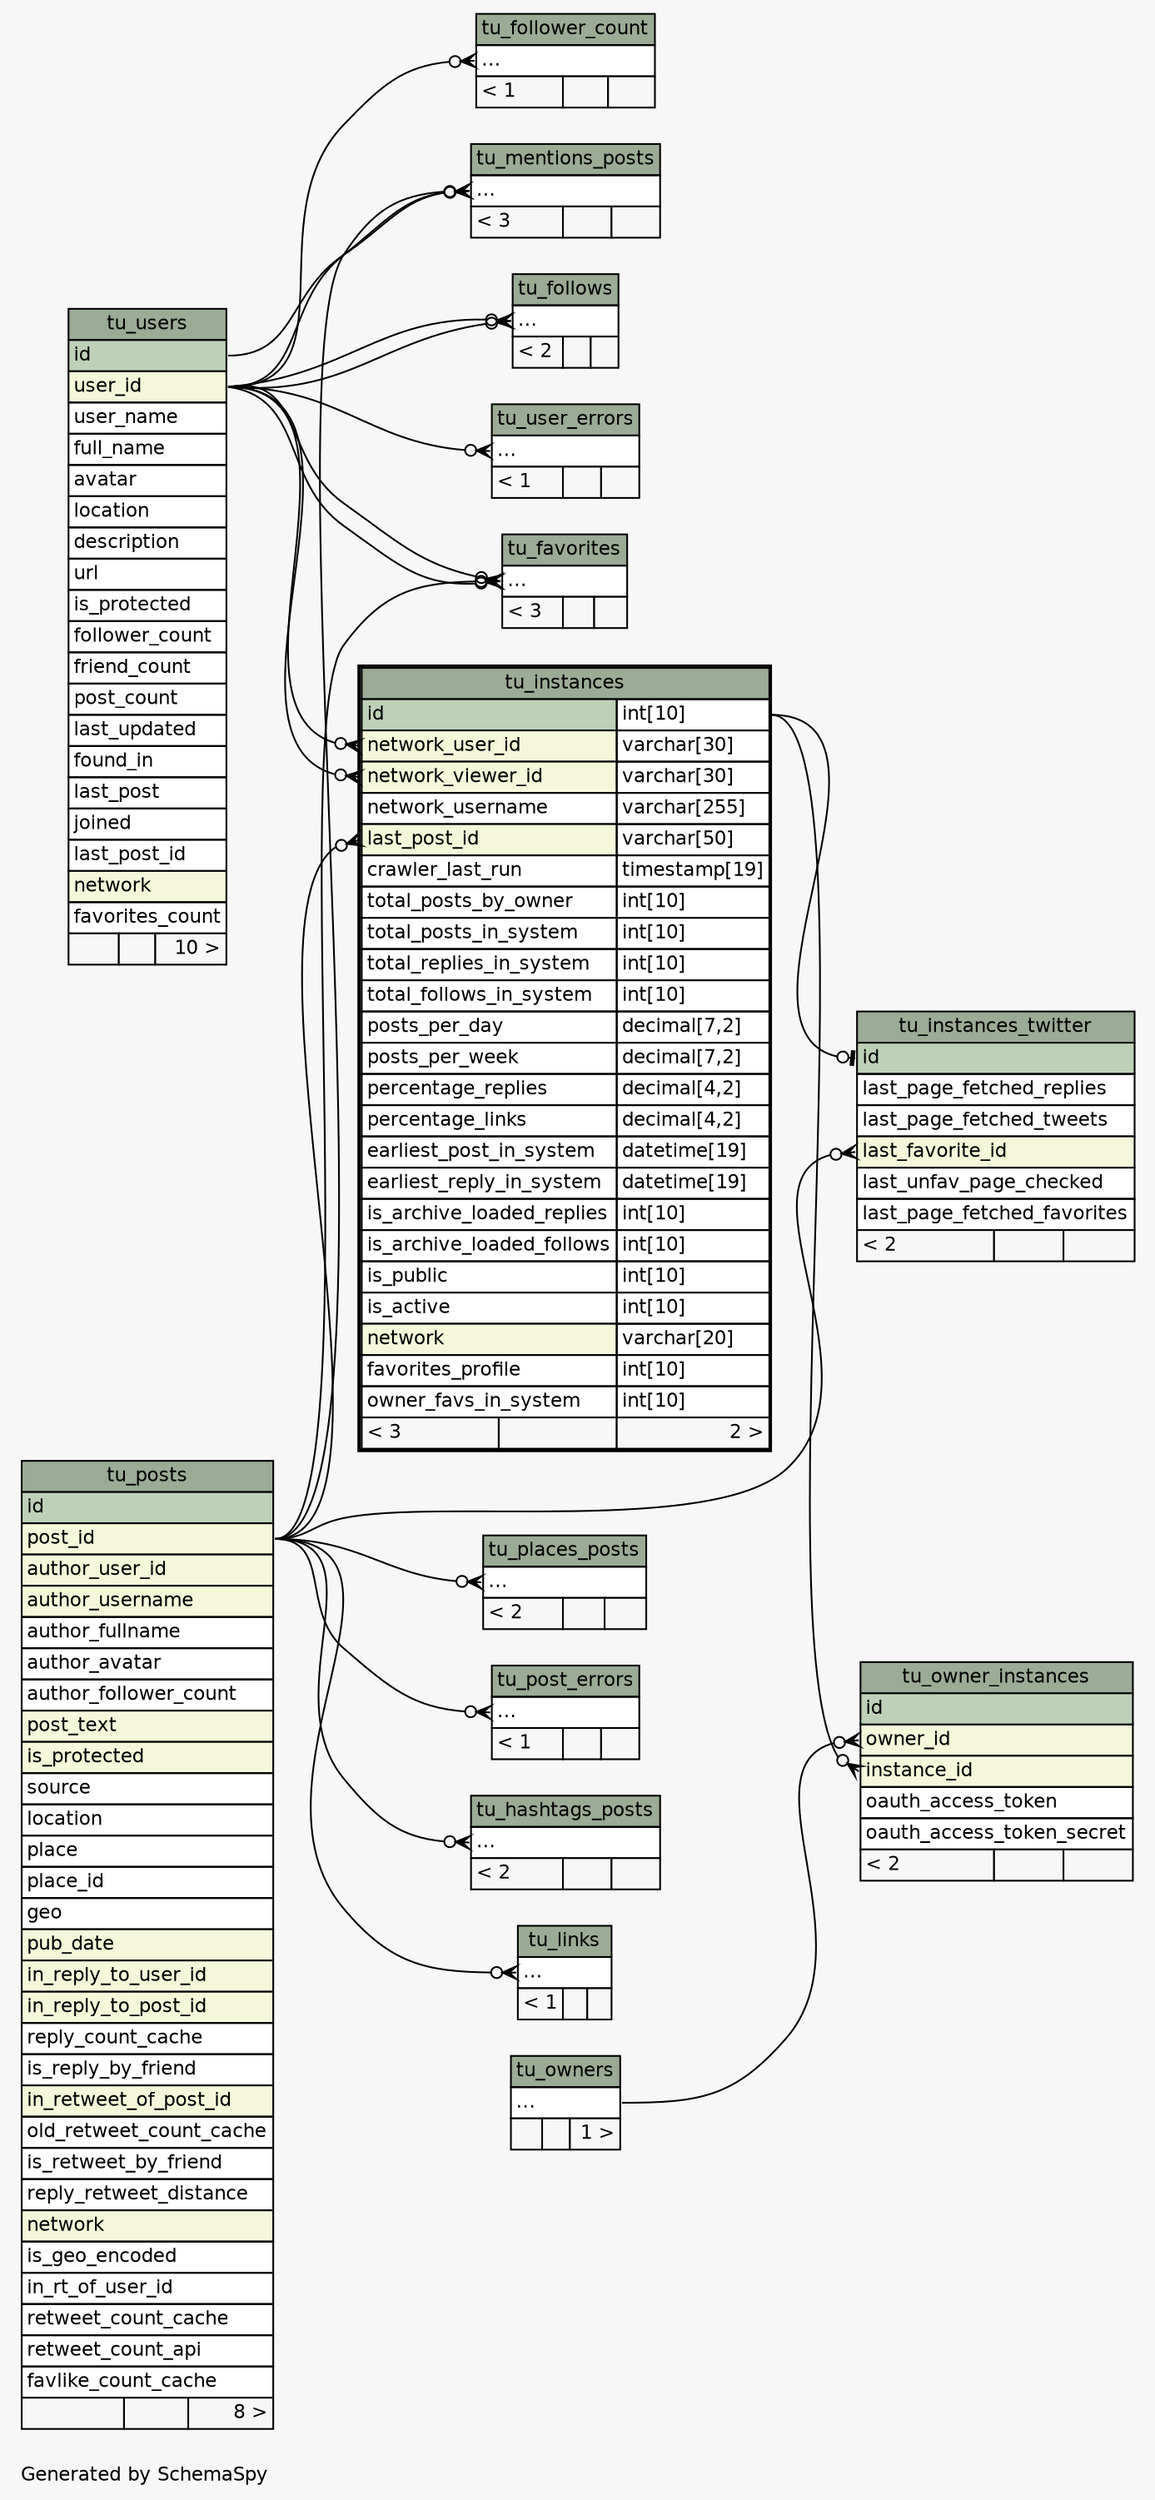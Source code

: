// dot 2.26.3 on Linux 3.0.0-1-amd64
// SchemaSpy rev 590
digraph "twoDegreesRelationshipsDiagram" {
  graph [
    rankdir="RL"
    bgcolor="#f7f7f7"
    label="\nGenerated by SchemaSpy"
    labeljust="l"
    nodesep="0.18"
    ranksep="0.46"
    fontname="Helvetica"
    fontsize="11"
  ];
  node [
    fontname="Helvetica"
    fontsize="11"
    shape="plaintext"
  ];
  edge [
    arrowsize="0.8"
  ];
  "tu_favorites":"elipses":w -> "tu_users":"user_id":e [arrowhead=none dir=back arrowtail=crowodot];
  "tu_favorites":"elipses":w -> "tu_users":"user_id":e [arrowhead=none dir=back arrowtail=crowodot];
  "tu_favorites":"elipses":w -> "tu_posts":"post_id":e [arrowhead=none dir=back arrowtail=crowodot];
  "tu_follower_count":"elipses":w -> "tu_users":"user_id":e [arrowhead=none dir=back arrowtail=crowodot];
  "tu_follows":"elipses":w -> "tu_users":"user_id":e [arrowhead=none dir=back arrowtail=crowodot];
  "tu_follows":"elipses":w -> "tu_users":"user_id":e [arrowhead=none dir=back arrowtail=crowodot];
  "tu_hashtags_posts":"elipses":w -> "tu_posts":"post_id":e [arrowhead=none dir=back arrowtail=crowodot];
  "tu_instances":"last_post_id":w -> "tu_posts":"post_id":e [arrowhead=none dir=back arrowtail=crowodot];
  "tu_instances":"network_user_id":w -> "tu_users":"user_id":e [arrowhead=none dir=back arrowtail=crowodot];
  "tu_instances":"network_viewer_id":w -> "tu_users":"user_id":e [arrowhead=none dir=back arrowtail=crowodot];
  "tu_instances_twitter":"id":w -> "tu_instances":"id.type":e [arrowhead=none dir=back arrowtail=teeodot];
  "tu_instances_twitter":"last_favorite_id":w -> "tu_posts":"post_id":e [arrowhead=none dir=back arrowtail=crowodot];
  "tu_links":"elipses":w -> "tu_posts":"post_id":e [arrowhead=none dir=back arrowtail=crowodot];
  "tu_mentions_posts":"elipses":w -> "tu_users":"user_id":e [arrowhead=none dir=back arrowtail=crowodot];
  "tu_mentions_posts":"elipses":w -> "tu_users":"id":e [arrowhead=none dir=back arrowtail=crowodot];
  "tu_mentions_posts":"elipses":w -> "tu_posts":"post_id":e [arrowhead=none dir=back arrowtail=crowodot];
  "tu_owner_instances":"instance_id":w -> "tu_instances":"id.type":e [arrowhead=none dir=back arrowtail=crowodot];
  "tu_owner_instances":"owner_id":w -> "tu_owners":"elipses":e [arrowhead=none dir=back arrowtail=crowodot];
  "tu_places_posts":"elipses":w -> "tu_posts":"post_id":e [arrowhead=none dir=back arrowtail=crowodot];
  "tu_post_errors":"elipses":w -> "tu_posts":"post_id":e [arrowhead=none dir=back arrowtail=crowodot];
  "tu_user_errors":"elipses":w -> "tu_users":"user_id":e [arrowhead=none dir=back arrowtail=crowodot];
  "tu_favorites" [
    label=<
    <TABLE BORDER="0" CELLBORDER="1" CELLSPACING="0" BGCOLOR="#ffffff">
      <TR><TD COLSPAN="3" BGCOLOR="#9bab96" ALIGN="CENTER">tu_favorites</TD></TR>
      <TR><TD PORT="elipses" COLSPAN="3" ALIGN="LEFT">...</TD></TR>
      <TR><TD ALIGN="LEFT" BGCOLOR="#f7f7f7">&lt; 3</TD><TD ALIGN="RIGHT" BGCOLOR="#f7f7f7">  </TD><TD ALIGN="RIGHT" BGCOLOR="#f7f7f7">  </TD></TR>
    </TABLE>>
    URL="tu_favorites.html"
    tooltip="tu_favorites"
  ];
  "tu_follower_count" [
    label=<
    <TABLE BORDER="0" CELLBORDER="1" CELLSPACING="0" BGCOLOR="#ffffff">
      <TR><TD COLSPAN="3" BGCOLOR="#9bab96" ALIGN="CENTER">tu_follower_count</TD></TR>
      <TR><TD PORT="elipses" COLSPAN="3" ALIGN="LEFT">...</TD></TR>
      <TR><TD ALIGN="LEFT" BGCOLOR="#f7f7f7">&lt; 1</TD><TD ALIGN="RIGHT" BGCOLOR="#f7f7f7">  </TD><TD ALIGN="RIGHT" BGCOLOR="#f7f7f7">  </TD></TR>
    </TABLE>>
    URL="tu_follower_count.html"
    tooltip="tu_follower_count"
  ];
  "tu_follows" [
    label=<
    <TABLE BORDER="0" CELLBORDER="1" CELLSPACING="0" BGCOLOR="#ffffff">
      <TR><TD COLSPAN="3" BGCOLOR="#9bab96" ALIGN="CENTER">tu_follows</TD></TR>
      <TR><TD PORT="elipses" COLSPAN="3" ALIGN="LEFT">...</TD></TR>
      <TR><TD ALIGN="LEFT" BGCOLOR="#f7f7f7">&lt; 2</TD><TD ALIGN="RIGHT" BGCOLOR="#f7f7f7">  </TD><TD ALIGN="RIGHT" BGCOLOR="#f7f7f7">  </TD></TR>
    </TABLE>>
    URL="tu_follows.html"
    tooltip="tu_follows"
  ];
  "tu_hashtags_posts" [
    label=<
    <TABLE BORDER="0" CELLBORDER="1" CELLSPACING="0" BGCOLOR="#ffffff">
      <TR><TD COLSPAN="3" BGCOLOR="#9bab96" ALIGN="CENTER">tu_hashtags_posts</TD></TR>
      <TR><TD PORT="elipses" COLSPAN="3" ALIGN="LEFT">...</TD></TR>
      <TR><TD ALIGN="LEFT" BGCOLOR="#f7f7f7">&lt; 2</TD><TD ALIGN="RIGHT" BGCOLOR="#f7f7f7">  </TD><TD ALIGN="RIGHT" BGCOLOR="#f7f7f7">  </TD></TR>
    </TABLE>>
    URL="tu_hashtags_posts.html"
    tooltip="tu_hashtags_posts"
  ];
  "tu_instances" [
    label=<
    <TABLE BORDER="2" CELLBORDER="1" CELLSPACING="0" BGCOLOR="#ffffff">
      <TR><TD COLSPAN="3" BGCOLOR="#9bab96" ALIGN="CENTER">tu_instances</TD></TR>
      <TR><TD PORT="id" COLSPAN="2" BGCOLOR="#bed1b8" ALIGN="LEFT">id</TD><TD PORT="id.type" ALIGN="LEFT">int[10]</TD></TR>
      <TR><TD PORT="network_user_id" COLSPAN="2" BGCOLOR="#f4f7da" ALIGN="LEFT">network_user_id</TD><TD PORT="network_user_id.type" ALIGN="LEFT">varchar[30]</TD></TR>
      <TR><TD PORT="network_viewer_id" COLSPAN="2" BGCOLOR="#f4f7da" ALIGN="LEFT">network_viewer_id</TD><TD PORT="network_viewer_id.type" ALIGN="LEFT">varchar[30]</TD></TR>
      <TR><TD PORT="network_username" COLSPAN="2" ALIGN="LEFT">network_username</TD><TD PORT="network_username.type" ALIGN="LEFT">varchar[255]</TD></TR>
      <TR><TD PORT="last_post_id" COLSPAN="2" BGCOLOR="#f4f7da" ALIGN="LEFT">last_post_id</TD><TD PORT="last_post_id.type" ALIGN="LEFT">varchar[50]</TD></TR>
      <TR><TD PORT="crawler_last_run" COLSPAN="2" ALIGN="LEFT">crawler_last_run</TD><TD PORT="crawler_last_run.type" ALIGN="LEFT">timestamp[19]</TD></TR>
      <TR><TD PORT="total_posts_by_owner" COLSPAN="2" ALIGN="LEFT">total_posts_by_owner</TD><TD PORT="total_posts_by_owner.type" ALIGN="LEFT">int[10]</TD></TR>
      <TR><TD PORT="total_posts_in_system" COLSPAN="2" ALIGN="LEFT">total_posts_in_system</TD><TD PORT="total_posts_in_system.type" ALIGN="LEFT">int[10]</TD></TR>
      <TR><TD PORT="total_replies_in_system" COLSPAN="2" ALIGN="LEFT">total_replies_in_system</TD><TD PORT="total_replies_in_system.type" ALIGN="LEFT">int[10]</TD></TR>
      <TR><TD PORT="total_follows_in_system" COLSPAN="2" ALIGN="LEFT">total_follows_in_system</TD><TD PORT="total_follows_in_system.type" ALIGN="LEFT">int[10]</TD></TR>
      <TR><TD PORT="posts_per_day" COLSPAN="2" ALIGN="LEFT">posts_per_day</TD><TD PORT="posts_per_day.type" ALIGN="LEFT">decimal[7,2]</TD></TR>
      <TR><TD PORT="posts_per_week" COLSPAN="2" ALIGN="LEFT">posts_per_week</TD><TD PORT="posts_per_week.type" ALIGN="LEFT">decimal[7,2]</TD></TR>
      <TR><TD PORT="percentage_replies" COLSPAN="2" ALIGN="LEFT">percentage_replies</TD><TD PORT="percentage_replies.type" ALIGN="LEFT">decimal[4,2]</TD></TR>
      <TR><TD PORT="percentage_links" COLSPAN="2" ALIGN="LEFT">percentage_links</TD><TD PORT="percentage_links.type" ALIGN="LEFT">decimal[4,2]</TD></TR>
      <TR><TD PORT="earliest_post_in_system" COLSPAN="2" ALIGN="LEFT">earliest_post_in_system</TD><TD PORT="earliest_post_in_system.type" ALIGN="LEFT">datetime[19]</TD></TR>
      <TR><TD PORT="earliest_reply_in_system" COLSPAN="2" ALIGN="LEFT">earliest_reply_in_system</TD><TD PORT="earliest_reply_in_system.type" ALIGN="LEFT">datetime[19]</TD></TR>
      <TR><TD PORT="is_archive_loaded_replies" COLSPAN="2" ALIGN="LEFT">is_archive_loaded_replies</TD><TD PORT="is_archive_loaded_replies.type" ALIGN="LEFT">int[10]</TD></TR>
      <TR><TD PORT="is_archive_loaded_follows" COLSPAN="2" ALIGN="LEFT">is_archive_loaded_follows</TD><TD PORT="is_archive_loaded_follows.type" ALIGN="LEFT">int[10]</TD></TR>
      <TR><TD PORT="is_public" COLSPAN="2" ALIGN="LEFT">is_public</TD><TD PORT="is_public.type" ALIGN="LEFT">int[10]</TD></TR>
      <TR><TD PORT="is_active" COLSPAN="2" ALIGN="LEFT">is_active</TD><TD PORT="is_active.type" ALIGN="LEFT">int[10]</TD></TR>
      <TR><TD PORT="network" COLSPAN="2" BGCOLOR="#f4f7da" ALIGN="LEFT">network</TD><TD PORT="network.type" ALIGN="LEFT">varchar[20]</TD></TR>
      <TR><TD PORT="favorites_profile" COLSPAN="2" ALIGN="LEFT">favorites_profile</TD><TD PORT="favorites_profile.type" ALIGN="LEFT">int[10]</TD></TR>
      <TR><TD PORT="owner_favs_in_system" COLSPAN="2" ALIGN="LEFT">owner_favs_in_system</TD><TD PORT="owner_favs_in_system.type" ALIGN="LEFT">int[10]</TD></TR>
      <TR><TD ALIGN="LEFT" BGCOLOR="#f7f7f7">&lt; 3</TD><TD ALIGN="RIGHT" BGCOLOR="#f7f7f7">  </TD><TD ALIGN="RIGHT" BGCOLOR="#f7f7f7">2 &gt;</TD></TR>
    </TABLE>>
    URL="tu_instances.html"
    tooltip="tu_instances"
  ];
  "tu_instances_twitter" [
    label=<
    <TABLE BORDER="0" CELLBORDER="1" CELLSPACING="0" BGCOLOR="#ffffff">
      <TR><TD COLSPAN="3" BGCOLOR="#9bab96" ALIGN="CENTER">tu_instances_twitter</TD></TR>
      <TR><TD PORT="id" COLSPAN="3" BGCOLOR="#bed1b8" ALIGN="LEFT">id</TD></TR>
      <TR><TD PORT="last_page_fetched_replies" COLSPAN="3" ALIGN="LEFT">last_page_fetched_replies</TD></TR>
      <TR><TD PORT="last_page_fetched_tweets" COLSPAN="3" ALIGN="LEFT">last_page_fetched_tweets</TD></TR>
      <TR><TD PORT="last_favorite_id" COLSPAN="3" BGCOLOR="#f4f7da" ALIGN="LEFT">last_favorite_id</TD></TR>
      <TR><TD PORT="last_unfav_page_checked" COLSPAN="3" ALIGN="LEFT">last_unfav_page_checked</TD></TR>
      <TR><TD PORT="last_page_fetched_favorites" COLSPAN="3" ALIGN="LEFT">last_page_fetched_favorites</TD></TR>
      <TR><TD ALIGN="LEFT" BGCOLOR="#f7f7f7">&lt; 2</TD><TD ALIGN="RIGHT" BGCOLOR="#f7f7f7">  </TD><TD ALIGN="RIGHT" BGCOLOR="#f7f7f7">  </TD></TR>
    </TABLE>>
    URL="tu_instances_twitter.html"
    tooltip="tu_instances_twitter"
  ];
  "tu_links" [
    label=<
    <TABLE BORDER="0" CELLBORDER="1" CELLSPACING="0" BGCOLOR="#ffffff">
      <TR><TD COLSPAN="3" BGCOLOR="#9bab96" ALIGN="CENTER">tu_links</TD></TR>
      <TR><TD PORT="elipses" COLSPAN="3" ALIGN="LEFT">...</TD></TR>
      <TR><TD ALIGN="LEFT" BGCOLOR="#f7f7f7">&lt; 1</TD><TD ALIGN="RIGHT" BGCOLOR="#f7f7f7">  </TD><TD ALIGN="RIGHT" BGCOLOR="#f7f7f7">  </TD></TR>
    </TABLE>>
    URL="tu_links.html"
    tooltip="tu_links"
  ];
  "tu_mentions_posts" [
    label=<
    <TABLE BORDER="0" CELLBORDER="1" CELLSPACING="0" BGCOLOR="#ffffff">
      <TR><TD COLSPAN="3" BGCOLOR="#9bab96" ALIGN="CENTER">tu_mentions_posts</TD></TR>
      <TR><TD PORT="elipses" COLSPAN="3" ALIGN="LEFT">...</TD></TR>
      <TR><TD ALIGN="LEFT" BGCOLOR="#f7f7f7">&lt; 3</TD><TD ALIGN="RIGHT" BGCOLOR="#f7f7f7">  </TD><TD ALIGN="RIGHT" BGCOLOR="#f7f7f7">  </TD></TR>
    </TABLE>>
    URL="tu_mentions_posts.html"
    tooltip="tu_mentions_posts"
  ];
  "tu_owner_instances" [
    label=<
    <TABLE BORDER="0" CELLBORDER="1" CELLSPACING="0" BGCOLOR="#ffffff">
      <TR><TD COLSPAN="3" BGCOLOR="#9bab96" ALIGN="CENTER">tu_owner_instances</TD></TR>
      <TR><TD PORT="id" COLSPAN="3" BGCOLOR="#bed1b8" ALIGN="LEFT">id</TD></TR>
      <TR><TD PORT="owner_id" COLSPAN="3" BGCOLOR="#f4f7da" ALIGN="LEFT">owner_id</TD></TR>
      <TR><TD PORT="instance_id" COLSPAN="3" BGCOLOR="#f4f7da" ALIGN="LEFT">instance_id</TD></TR>
      <TR><TD PORT="oauth_access_token" COLSPAN="3" ALIGN="LEFT">oauth_access_token</TD></TR>
      <TR><TD PORT="oauth_access_token_secret" COLSPAN="3" ALIGN="LEFT">oauth_access_token_secret</TD></TR>
      <TR><TD ALIGN="LEFT" BGCOLOR="#f7f7f7">&lt; 2</TD><TD ALIGN="RIGHT" BGCOLOR="#f7f7f7">  </TD><TD ALIGN="RIGHT" BGCOLOR="#f7f7f7">  </TD></TR>
    </TABLE>>
    URL="tu_owner_instances.html"
    tooltip="tu_owner_instances"
  ];
  "tu_owners" [
    label=<
    <TABLE BORDER="0" CELLBORDER="1" CELLSPACING="0" BGCOLOR="#ffffff">
      <TR><TD COLSPAN="3" BGCOLOR="#9bab96" ALIGN="CENTER">tu_owners</TD></TR>
      <TR><TD PORT="elipses" COLSPAN="3" ALIGN="LEFT">...</TD></TR>
      <TR><TD ALIGN="LEFT" BGCOLOR="#f7f7f7">  </TD><TD ALIGN="RIGHT" BGCOLOR="#f7f7f7">  </TD><TD ALIGN="RIGHT" BGCOLOR="#f7f7f7">1 &gt;</TD></TR>
    </TABLE>>
    URL="tu_owners.html"
    tooltip="tu_owners"
  ];
  "tu_places_posts" [
    label=<
    <TABLE BORDER="0" CELLBORDER="1" CELLSPACING="0" BGCOLOR="#ffffff">
      <TR><TD COLSPAN="3" BGCOLOR="#9bab96" ALIGN="CENTER">tu_places_posts</TD></TR>
      <TR><TD PORT="elipses" COLSPAN="3" ALIGN="LEFT">...</TD></TR>
      <TR><TD ALIGN="LEFT" BGCOLOR="#f7f7f7">&lt; 2</TD><TD ALIGN="RIGHT" BGCOLOR="#f7f7f7">  </TD><TD ALIGN="RIGHT" BGCOLOR="#f7f7f7">  </TD></TR>
    </TABLE>>
    URL="tu_places_posts.html"
    tooltip="tu_places_posts"
  ];
  "tu_post_errors" [
    label=<
    <TABLE BORDER="0" CELLBORDER="1" CELLSPACING="0" BGCOLOR="#ffffff">
      <TR><TD COLSPAN="3" BGCOLOR="#9bab96" ALIGN="CENTER">tu_post_errors</TD></TR>
      <TR><TD PORT="elipses" COLSPAN="3" ALIGN="LEFT">...</TD></TR>
      <TR><TD ALIGN="LEFT" BGCOLOR="#f7f7f7">&lt; 1</TD><TD ALIGN="RIGHT" BGCOLOR="#f7f7f7">  </TD><TD ALIGN="RIGHT" BGCOLOR="#f7f7f7">  </TD></TR>
    </TABLE>>
    URL="tu_post_errors.html"
    tooltip="tu_post_errors"
  ];
  "tu_posts" [
    label=<
    <TABLE BORDER="0" CELLBORDER="1" CELLSPACING="0" BGCOLOR="#ffffff">
      <TR><TD COLSPAN="3" BGCOLOR="#9bab96" ALIGN="CENTER">tu_posts</TD></TR>
      <TR><TD PORT="id" COLSPAN="3" BGCOLOR="#bed1b8" ALIGN="LEFT">id</TD></TR>
      <TR><TD PORT="post_id" COLSPAN="3" BGCOLOR="#f4f7da" ALIGN="LEFT">post_id</TD></TR>
      <TR><TD PORT="author_user_id" COLSPAN="3" BGCOLOR="#f4f7da" ALIGN="LEFT">author_user_id</TD></TR>
      <TR><TD PORT="author_username" COLSPAN="3" BGCOLOR="#f4f7da" ALIGN="LEFT">author_username</TD></TR>
      <TR><TD PORT="author_fullname" COLSPAN="3" ALIGN="LEFT">author_fullname</TD></TR>
      <TR><TD PORT="author_avatar" COLSPAN="3" ALIGN="LEFT">author_avatar</TD></TR>
      <TR><TD PORT="author_follower_count" COLSPAN="3" ALIGN="LEFT">author_follower_count</TD></TR>
      <TR><TD PORT="post_text" COLSPAN="3" BGCOLOR="#f4f7da" ALIGN="LEFT">post_text</TD></TR>
      <TR><TD PORT="is_protected" COLSPAN="3" BGCOLOR="#f4f7da" ALIGN="LEFT">is_protected</TD></TR>
      <TR><TD PORT="source" COLSPAN="3" ALIGN="LEFT">source</TD></TR>
      <TR><TD PORT="location" COLSPAN="3" ALIGN="LEFT">location</TD></TR>
      <TR><TD PORT="place" COLSPAN="3" ALIGN="LEFT">place</TD></TR>
      <TR><TD PORT="place_id" COLSPAN="3" ALIGN="LEFT">place_id</TD></TR>
      <TR><TD PORT="geo" COLSPAN="3" ALIGN="LEFT">geo</TD></TR>
      <TR><TD PORT="pub_date" COLSPAN="3" BGCOLOR="#f4f7da" ALIGN="LEFT">pub_date</TD></TR>
      <TR><TD PORT="in_reply_to_user_id" COLSPAN="3" BGCOLOR="#f4f7da" ALIGN="LEFT">in_reply_to_user_id</TD></TR>
      <TR><TD PORT="in_reply_to_post_id" COLSPAN="3" BGCOLOR="#f4f7da" ALIGN="LEFT">in_reply_to_post_id</TD></TR>
      <TR><TD PORT="reply_count_cache" COLSPAN="3" ALIGN="LEFT">reply_count_cache</TD></TR>
      <TR><TD PORT="is_reply_by_friend" COLSPAN="3" ALIGN="LEFT">is_reply_by_friend</TD></TR>
      <TR><TD PORT="in_retweet_of_post_id" COLSPAN="3" BGCOLOR="#f4f7da" ALIGN="LEFT">in_retweet_of_post_id</TD></TR>
      <TR><TD PORT="old_retweet_count_cache" COLSPAN="3" ALIGN="LEFT">old_retweet_count_cache</TD></TR>
      <TR><TD PORT="is_retweet_by_friend" COLSPAN="3" ALIGN="LEFT">is_retweet_by_friend</TD></TR>
      <TR><TD PORT="reply_retweet_distance" COLSPAN="3" ALIGN="LEFT">reply_retweet_distance</TD></TR>
      <TR><TD PORT="network" COLSPAN="3" BGCOLOR="#f4f7da" ALIGN="LEFT">network</TD></TR>
      <TR><TD PORT="is_geo_encoded" COLSPAN="3" ALIGN="LEFT">is_geo_encoded</TD></TR>
      <TR><TD PORT="in_rt_of_user_id" COLSPAN="3" ALIGN="LEFT">in_rt_of_user_id</TD></TR>
      <TR><TD PORT="retweet_count_cache" COLSPAN="3" ALIGN="LEFT">retweet_count_cache</TD></TR>
      <TR><TD PORT="retweet_count_api" COLSPAN="3" ALIGN="LEFT">retweet_count_api</TD></TR>
      <TR><TD PORT="favlike_count_cache" COLSPAN="3" ALIGN="LEFT">favlike_count_cache</TD></TR>
      <TR><TD ALIGN="LEFT" BGCOLOR="#f7f7f7">  </TD><TD ALIGN="RIGHT" BGCOLOR="#f7f7f7">  </TD><TD ALIGN="RIGHT" BGCOLOR="#f7f7f7">8 &gt;</TD></TR>
    </TABLE>>
    URL="tu_posts.html"
    tooltip="tu_posts"
  ];
  "tu_user_errors" [
    label=<
    <TABLE BORDER="0" CELLBORDER="1" CELLSPACING="0" BGCOLOR="#ffffff">
      <TR><TD COLSPAN="3" BGCOLOR="#9bab96" ALIGN="CENTER">tu_user_errors</TD></TR>
      <TR><TD PORT="elipses" COLSPAN="3" ALIGN="LEFT">...</TD></TR>
      <TR><TD ALIGN="LEFT" BGCOLOR="#f7f7f7">&lt; 1</TD><TD ALIGN="RIGHT" BGCOLOR="#f7f7f7">  </TD><TD ALIGN="RIGHT" BGCOLOR="#f7f7f7">  </TD></TR>
    </TABLE>>
    URL="tu_user_errors.html"
    tooltip="tu_user_errors"
  ];
  "tu_users" [
    label=<
    <TABLE BORDER="0" CELLBORDER="1" CELLSPACING="0" BGCOLOR="#ffffff">
      <TR><TD COLSPAN="3" BGCOLOR="#9bab96" ALIGN="CENTER">tu_users</TD></TR>
      <TR><TD PORT="id" COLSPAN="3" BGCOLOR="#bed1b8" ALIGN="LEFT">id</TD></TR>
      <TR><TD PORT="user_id" COLSPAN="3" BGCOLOR="#f4f7da" ALIGN="LEFT">user_id</TD></TR>
      <TR><TD PORT="user_name" COLSPAN="3" ALIGN="LEFT">user_name</TD></TR>
      <TR><TD PORT="full_name" COLSPAN="3" ALIGN="LEFT">full_name</TD></TR>
      <TR><TD PORT="avatar" COLSPAN="3" ALIGN="LEFT">avatar</TD></TR>
      <TR><TD PORT="location" COLSPAN="3" ALIGN="LEFT">location</TD></TR>
      <TR><TD PORT="description" COLSPAN="3" ALIGN="LEFT">description</TD></TR>
      <TR><TD PORT="url" COLSPAN="3" ALIGN="LEFT">url</TD></TR>
      <TR><TD PORT="is_protected" COLSPAN="3" ALIGN="LEFT">is_protected</TD></TR>
      <TR><TD PORT="follower_count" COLSPAN="3" ALIGN="LEFT">follower_count</TD></TR>
      <TR><TD PORT="friend_count" COLSPAN="3" ALIGN="LEFT">friend_count</TD></TR>
      <TR><TD PORT="post_count" COLSPAN="3" ALIGN="LEFT">post_count</TD></TR>
      <TR><TD PORT="last_updated" COLSPAN="3" ALIGN="LEFT">last_updated</TD></TR>
      <TR><TD PORT="found_in" COLSPAN="3" ALIGN="LEFT">found_in</TD></TR>
      <TR><TD PORT="last_post" COLSPAN="3" ALIGN="LEFT">last_post</TD></TR>
      <TR><TD PORT="joined" COLSPAN="3" ALIGN="LEFT">joined</TD></TR>
      <TR><TD PORT="last_post_id" COLSPAN="3" ALIGN="LEFT">last_post_id</TD></TR>
      <TR><TD PORT="network" COLSPAN="3" BGCOLOR="#f4f7da" ALIGN="LEFT">network</TD></TR>
      <TR><TD PORT="favorites_count" COLSPAN="3" ALIGN="LEFT">favorites_count</TD></TR>
      <TR><TD ALIGN="LEFT" BGCOLOR="#f7f7f7">  </TD><TD ALIGN="RIGHT" BGCOLOR="#f7f7f7">  </TD><TD ALIGN="RIGHT" BGCOLOR="#f7f7f7">10 &gt;</TD></TR>
    </TABLE>>
    URL="tu_users.html"
    tooltip="tu_users"
  ];
}
